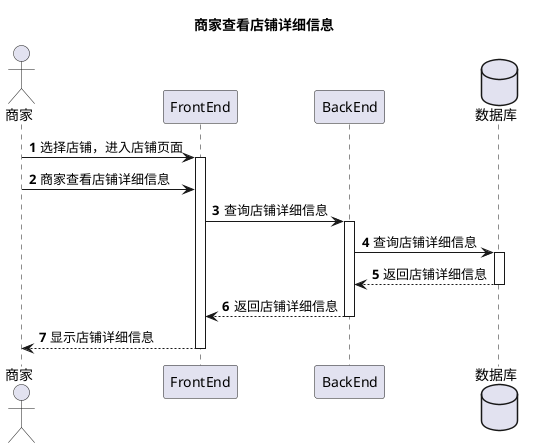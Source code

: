 @startuml
'https://plantuml.com/sequence-diagram

autonumber
title 商家查看店铺详细信息

actor 商家
participant FrontEnd
participant BackEnd
database 数据库

商家 -> FrontEnd ++:选择店铺，进入店铺页面
商家 -> FrontEnd : 商家查看店铺详细信息
FrontEnd -> BackEnd ++: 查询店铺详细信息
BackEnd -> 数据库 ++: 查询店铺详细信息
数据库 --> BackEnd --: 返回店铺详细信息
BackEnd --> FrontEnd --: 返回店铺详细信息
FrontEnd --> 商家 --:显示店铺详细信息


@enduml